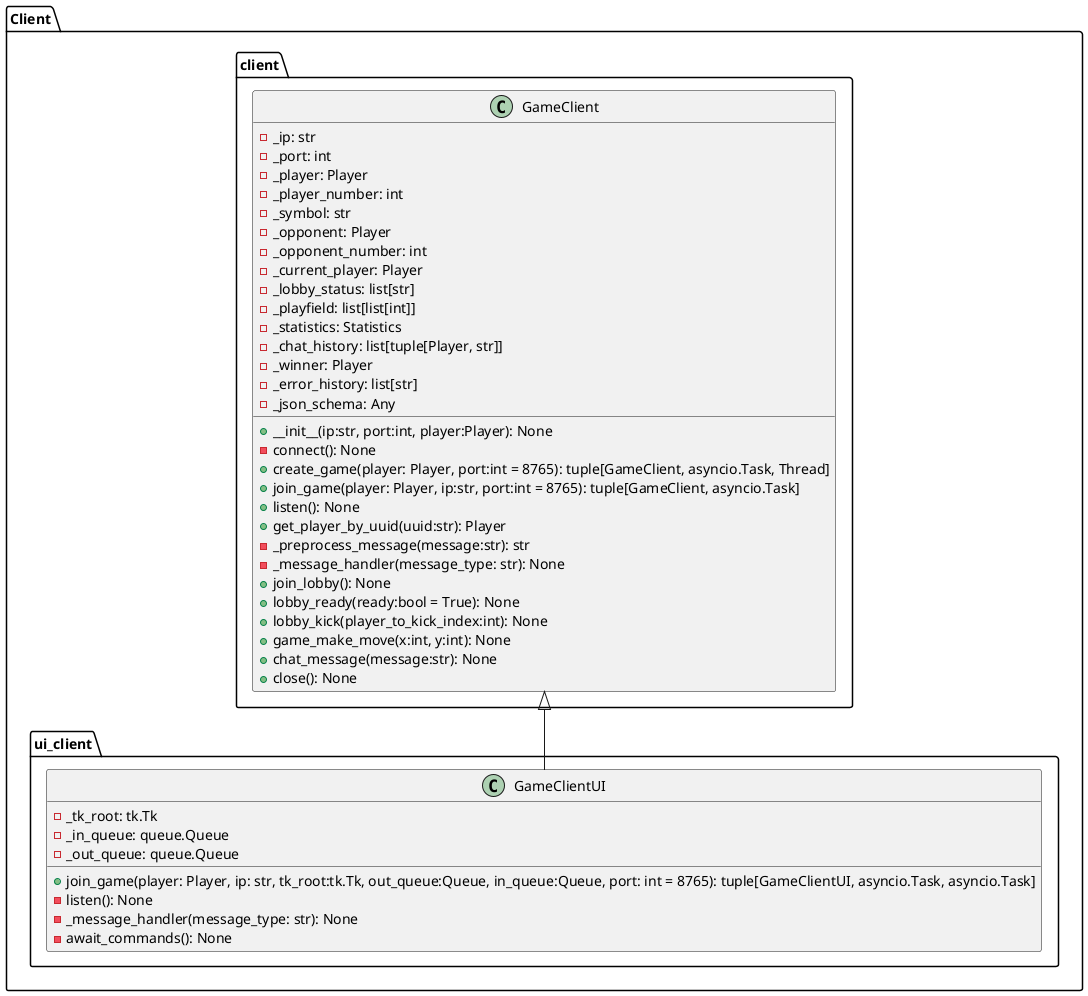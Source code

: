 @startuml Client
!pragma useIntermediatePackages false

class Client.client.GameClient {
  - _ip: str
  - _port: int
  - _player: Player
  - _player_number: int
  - _symbol: str
  - _opponent: Player
  - _opponent_number: int
  - _current_player: Player
  - _lobby_status: list[str]
  - _playfield: list[list[int]]
  - _statistics: Statistics
  - _chat_history: list[tuple[Player, str]]
  - _winner: Player
  - _error_history: list[str]
  - _json_schema: Any
  + __init__(ip:str, port:int, player:Player): None
  - connect(): None
  + create_game(player: Player, port:int = 8765): tuple[GameClient, asyncio.Task, Thread]
  + join_game(player: Player, ip:str, port:int = 8765): tuple[GameClient, asyncio.Task]
  + listen(): None
  + get_player_by_uuid(uuid:str): Player
  - _preprocess_message(message:str): str
  - _message_handler(message_type: str): None
  + join_lobby(): None
  + lobby_ready(ready:bool = True): None
  + lobby_kick(player_to_kick_index:int): None
  + game_make_move(x:int, y:int): None
  + chat_message(message:str): None
  + close(): None
}

class Client.ui_client.GameClientUI {
  - _tk_root: tk.Tk
  - _in_queue: queue.Queue
  - _out_queue: queue.Queue
  + join_game(player: Player, ip: str, tk_root:tk.Tk, out_queue:Queue, in_queue:Queue, port: int = 8765): tuple[GameClientUI, asyncio.Task, asyncio.Task]
  - listen(): None
  - _message_handler(message_type: str): None
  - await_commands(): None
}

Client.client.GameClient <|-- Client.ui_client.GameClientUI
@enduml

